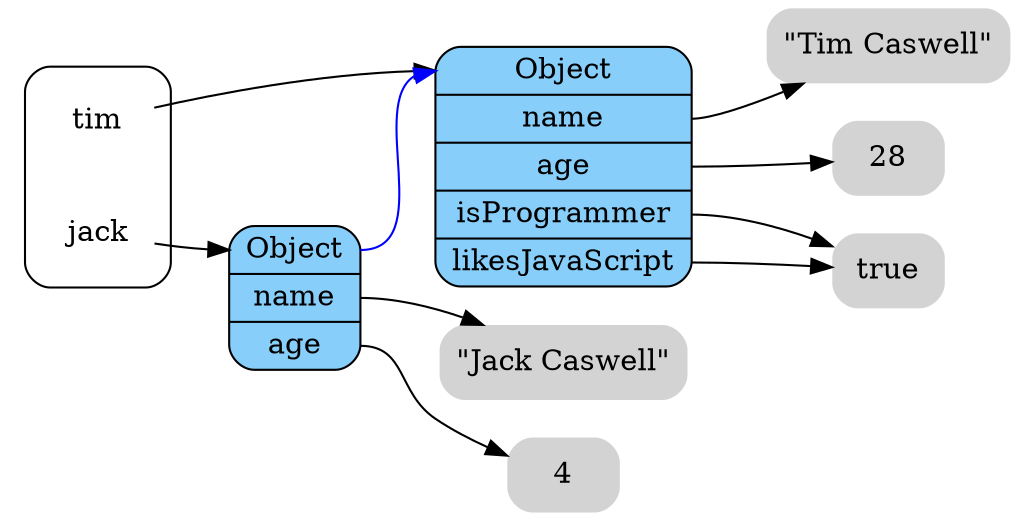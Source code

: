 digraph finite_state_machine {
	size="8,5"
	rankdir = "LR"

	subgraph cluster_0 {
    style =rounded;
    /* Free Variables */
    node [shape = plaintext, style=""]
    tim; jack;

  }

  /* Objects */
  node [shape = Mrecord, fillcolor=lightskyblue, style=filled];
  obj1 [label = "<__proto__>Object|<name>name|<age>age|<isProgrammer>isProgrammer|<likesJavaScript>likesJavaScript"];
  obj2 [label = "<__proto__>Object|<name>name|<age>age"];


  /* Literals */
  node [shape = plaintext, fillcolor=lightGrey, style="filled,rounded"];
  s_tim [label="\"Tim Caswell\""]
  s_jack [label="\"Jack Caswell\""]
  true [label="true"]
  n4 [label="4"]
  n28 [label="28"]
  
  /* Links */
  obj2:__proto__ -> obj1:__proto__ [color=blue];
  tim -> obj1:__proto__;
  obj1:name -> s_tim;
  obj1:age -> n28;
  obj1:isProgrammer -> true;
  obj1:likesJavaScript -> true;
  jack -> obj2:__proto__;
  obj2:name -> s_jack;
  obj2:age -> n4;
}